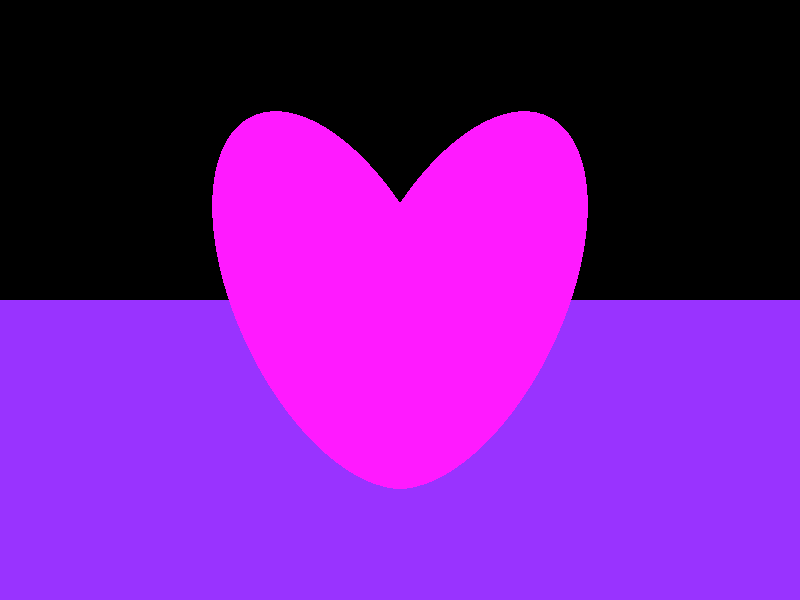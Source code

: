 // cpe 473 happy valentined day! Transforms are needed
camera { location  <0, 0, 12>
    up        <0,  1,  0>
        right     <1.33333, 0,  0>
        look_at   <0, 0, 0>
}

light_source {<-100, 100, 80> color rgb <1.5, 1.5, 1.5>}

sphere { <0, 0, 0>, 2
    pigment { color rgb <1.0, 0.1, 1.0>}
    finish {ambient 0.2 diffuse 0.4 specular 0.5 roughness 0.05}
    scale <1, 2, 1>
        rotate <0, 0, 25>
        translate <-1.2, 0 ,0>
}

sphere { <0, 0, 0>, 2
    pigment { color rgb <1.0, 0.1, 1.0>}
    finish {ambient 0.2 diffuse 0.4 specular 0.5 roughness 0.05}
    scale <1, 2, 1>
        rotate <0, 0, -25>
        translate <1.2, 0 ,0>
}

plane {<0, 1, 0>, -4
    pigment {color rgb <0.6, 0.2, 1.0>}
    finish {ambient 0.3 diffuse 0.8 specular 0.8 roughness 0.001 reflection 0.5}
}

